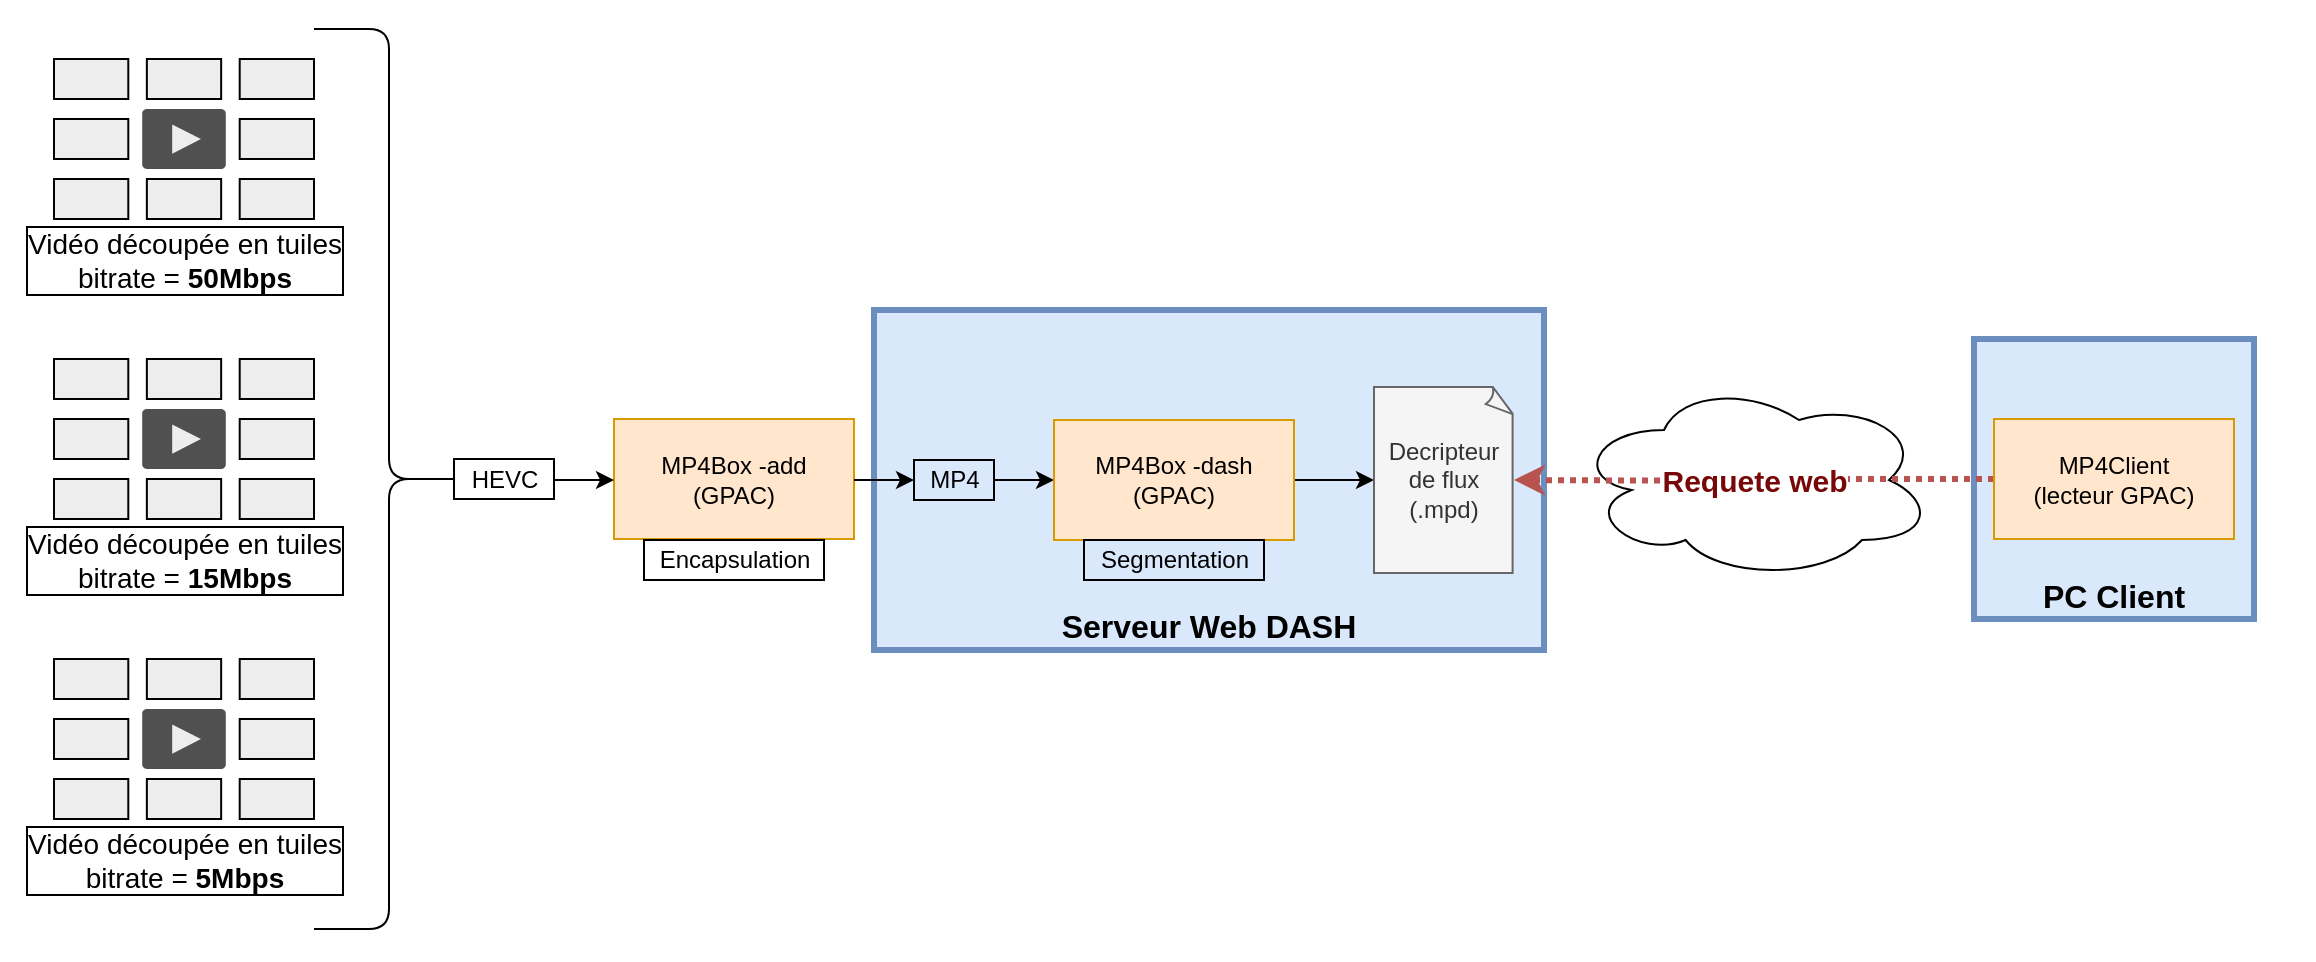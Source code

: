 <mxfile version="12.3.2" type="device" pages="1"><diagram id="StEysH0t6_RjpD9QTOvC" name="Page-1"><mxGraphModel dx="1408" dy="808" grid="1" gridSize="10" guides="1" tooltips="1" connect="1" arrows="1" fold="1" page="1" pageScale="1" pageWidth="827" pageHeight="1169" math="0" shadow="0"><root><mxCell id="0"/><mxCell id="1" parent="0"/><mxCell id="ADRcKmALJez2gktxV3RF-92" value="&lt;b&gt;&lt;font style=&quot;font-size: 16px&quot;&gt;Serveur Web DASH&lt;/font&gt;&lt;/b&gt;" style="rounded=0;whiteSpace=wrap;html=1;strokeColor=#6c8ebf;fontSize=15;verticalAlign=bottom;fillColor=#dae8fc;strokeWidth=3;" vertex="1" parent="1"><mxGeometry x="530" y="275" width="335" height="170" as="geometry"/></mxCell><mxCell id="ADRcKmALJez2gktxV3RF-75" value="" style="rounded=0;whiteSpace=wrap;html=1;strokeColor=none;strokeWidth=1;fontSize=15;fontColor=#780707;fillColor=none;" vertex="1" parent="1"><mxGeometry x="93" y="120" width="1157" height="480" as="geometry"/></mxCell><mxCell id="ADRcKmALJez2gktxV3RF-1" value="" style="group" vertex="1" connectable="0" parent="1"><mxGeometry x="100" y="149.5" width="170" height="120" as="geometry"/></mxCell><mxCell id="ADRcKmALJez2gktxV3RF-2" value="Vidéo découpée en tuiles&lt;br&gt;bitrate = &lt;b&gt;50Mbps&lt;/b&gt;" style="text;html=1;align=center;verticalAlign=middle;resizable=0;points=[];;autosize=1;labelBorderColor=#000000;fontSize=14;" vertex="1" parent="ADRcKmALJez2gktxV3RF-1"><mxGeometry y="80" width="170" height="40" as="geometry"/></mxCell><mxCell id="ADRcKmALJez2gktxV3RF-3" value="" style="group" vertex="1" connectable="0" parent="ADRcKmALJez2gktxV3RF-1"><mxGeometry x="20" width="130" height="80" as="geometry"/></mxCell><mxCell id="ADRcKmALJez2gktxV3RF-4" value="" style="rounded=0;whiteSpace=wrap;html=1;fillColor=#EDEDED;fontSize=14;" vertex="1" parent="ADRcKmALJez2gktxV3RF-3"><mxGeometry y="30" width="37.143" height="20" as="geometry"/></mxCell><mxCell id="ADRcKmALJez2gktxV3RF-5" value="" style="rounded=0;whiteSpace=wrap;html=1;fillColor=#EDEDED;fontSize=14;" vertex="1" parent="ADRcKmALJez2gktxV3RF-3"><mxGeometry x="46.429" width="37.143" height="20" as="geometry"/></mxCell><mxCell id="ADRcKmALJez2gktxV3RF-6" value="" style="rounded=0;whiteSpace=wrap;html=1;fillColor=#EDEDED;fontSize=14;" vertex="1" parent="ADRcKmALJez2gktxV3RF-3"><mxGeometry x="92.857" width="37.143" height="20" as="geometry"/></mxCell><mxCell id="ADRcKmALJez2gktxV3RF-7" value="" style="rounded=0;whiteSpace=wrap;html=1;fillColor=#EDEDED;fontSize=14;" vertex="1" parent="ADRcKmALJez2gktxV3RF-3"><mxGeometry x="92.857" y="30" width="37.143" height="20" as="geometry"/></mxCell><mxCell id="ADRcKmALJez2gktxV3RF-8" value="" style="rounded=0;whiteSpace=wrap;html=1;fillColor=#EDEDED;fontSize=14;" vertex="1" parent="ADRcKmALJez2gktxV3RF-3"><mxGeometry x="92.857" y="60" width="37.143" height="20" as="geometry"/></mxCell><mxCell id="ADRcKmALJez2gktxV3RF-9" value="" style="rounded=0;whiteSpace=wrap;html=1;fillColor=#EDEDED;fontSize=14;" vertex="1" parent="ADRcKmALJez2gktxV3RF-3"><mxGeometry x="46.429" y="60" width="37.143" height="20" as="geometry"/></mxCell><mxCell id="ADRcKmALJez2gktxV3RF-10" value="" style="rounded=0;whiteSpace=wrap;html=1;fillColor=#EDEDED;fontSize=14;" vertex="1" parent="ADRcKmALJez2gktxV3RF-3"><mxGeometry y="60" width="37.143" height="20" as="geometry"/></mxCell><mxCell id="ADRcKmALJez2gktxV3RF-11" value="" style="rounded=0;whiteSpace=wrap;html=1;fillColor=#EDEDED;fontSize=14;" vertex="1" parent="ADRcKmALJez2gktxV3RF-3"><mxGeometry x="46.429" y="30" width="37.143" height="20" as="geometry"/></mxCell><mxCell id="ADRcKmALJez2gktxV3RF-12" value="" style="rounded=0;whiteSpace=wrap;html=1;fillColor=#EDEDED;fontSize=14;" vertex="1" parent="ADRcKmALJez2gktxV3RF-3"><mxGeometry width="37.143" height="20" as="geometry"/></mxCell><mxCell id="ADRcKmALJez2gktxV3RF-13" value="" style="pointerEvents=1;shadow=0;dashed=0;html=1;strokeColor=none;fillColor=#505050;labelPosition=center;verticalLabelPosition=bottom;verticalAlign=top;outlineConnect=0;align=center;shape=mxgraph.office.concepts.video_play;" vertex="1" parent="ADRcKmALJez2gktxV3RF-3"><mxGeometry x="44.107" y="25" width="41.786" height="30" as="geometry"/></mxCell><mxCell id="ADRcKmALJez2gktxV3RF-14" value="" style="group" vertex="1" connectable="0" parent="1"><mxGeometry x="100" y="299.5" width="170" height="120" as="geometry"/></mxCell><mxCell id="ADRcKmALJez2gktxV3RF-15" value="Vidéo découpée en tuiles&lt;br&gt;bitrate = &lt;b&gt;15Mbps&lt;/b&gt;" style="text;html=1;align=center;verticalAlign=middle;resizable=0;points=[];;autosize=1;labelBorderColor=#000000;fontSize=14;" vertex="1" parent="ADRcKmALJez2gktxV3RF-14"><mxGeometry y="80" width="170" height="40" as="geometry"/></mxCell><mxCell id="ADRcKmALJez2gktxV3RF-16" value="" style="group" vertex="1" connectable="0" parent="ADRcKmALJez2gktxV3RF-14"><mxGeometry x="20" width="130" height="80" as="geometry"/></mxCell><mxCell id="ADRcKmALJez2gktxV3RF-17" value="" style="rounded=0;whiteSpace=wrap;html=1;fillColor=#EDEDED;fontSize=14;" vertex="1" parent="ADRcKmALJez2gktxV3RF-16"><mxGeometry y="30" width="37.143" height="20" as="geometry"/></mxCell><mxCell id="ADRcKmALJez2gktxV3RF-18" value="" style="rounded=0;whiteSpace=wrap;html=1;fillColor=#EDEDED;fontSize=14;" vertex="1" parent="ADRcKmALJez2gktxV3RF-16"><mxGeometry x="46.429" width="37.143" height="20" as="geometry"/></mxCell><mxCell id="ADRcKmALJez2gktxV3RF-19" value="" style="rounded=0;whiteSpace=wrap;html=1;fillColor=#EDEDED;fontSize=14;" vertex="1" parent="ADRcKmALJez2gktxV3RF-16"><mxGeometry x="92.857" width="37.143" height="20" as="geometry"/></mxCell><mxCell id="ADRcKmALJez2gktxV3RF-20" value="" style="rounded=0;whiteSpace=wrap;html=1;fillColor=#EDEDED;fontSize=14;" vertex="1" parent="ADRcKmALJez2gktxV3RF-16"><mxGeometry x="92.857" y="30" width="37.143" height="20" as="geometry"/></mxCell><mxCell id="ADRcKmALJez2gktxV3RF-21" value="" style="rounded=0;whiteSpace=wrap;html=1;fillColor=#EDEDED;fontSize=14;" vertex="1" parent="ADRcKmALJez2gktxV3RF-16"><mxGeometry x="92.857" y="60" width="37.143" height="20" as="geometry"/></mxCell><mxCell id="ADRcKmALJez2gktxV3RF-22" value="" style="rounded=0;whiteSpace=wrap;html=1;fillColor=#EDEDED;fontSize=14;" vertex="1" parent="ADRcKmALJez2gktxV3RF-16"><mxGeometry x="46.429" y="60" width="37.143" height="20" as="geometry"/></mxCell><mxCell id="ADRcKmALJez2gktxV3RF-23" value="" style="rounded=0;whiteSpace=wrap;html=1;fillColor=#EDEDED;fontSize=14;" vertex="1" parent="ADRcKmALJez2gktxV3RF-16"><mxGeometry y="60" width="37.143" height="20" as="geometry"/></mxCell><mxCell id="ADRcKmALJez2gktxV3RF-24" value="" style="rounded=0;whiteSpace=wrap;html=1;fillColor=#EDEDED;fontSize=14;" vertex="1" parent="ADRcKmALJez2gktxV3RF-16"><mxGeometry x="46.429" y="30" width="37.143" height="20" as="geometry"/></mxCell><mxCell id="ADRcKmALJez2gktxV3RF-25" value="" style="rounded=0;whiteSpace=wrap;html=1;fillColor=#EDEDED;fontSize=14;" vertex="1" parent="ADRcKmALJez2gktxV3RF-16"><mxGeometry width="37.143" height="20" as="geometry"/></mxCell><mxCell id="ADRcKmALJez2gktxV3RF-26" value="" style="pointerEvents=1;shadow=0;dashed=0;html=1;strokeColor=none;fillColor=#505050;labelPosition=center;verticalLabelPosition=bottom;verticalAlign=top;outlineConnect=0;align=center;shape=mxgraph.office.concepts.video_play;" vertex="1" parent="ADRcKmALJez2gktxV3RF-16"><mxGeometry x="44.107" y="25" width="41.786" height="30" as="geometry"/></mxCell><mxCell id="ADRcKmALJez2gktxV3RF-27" value="" style="group" vertex="1" connectable="0" parent="1"><mxGeometry x="100" y="449.5" width="170" height="120" as="geometry"/></mxCell><mxCell id="ADRcKmALJez2gktxV3RF-28" value="Vidéo découpée en tuiles&lt;br&gt;bitrate = &lt;b&gt;5Mbps&lt;/b&gt;" style="text;html=1;align=center;verticalAlign=middle;resizable=0;points=[];;autosize=1;labelBorderColor=#000000;fontSize=14;" vertex="1" parent="ADRcKmALJez2gktxV3RF-27"><mxGeometry y="80" width="170" height="40" as="geometry"/></mxCell><mxCell id="ADRcKmALJez2gktxV3RF-29" value="" style="group" vertex="1" connectable="0" parent="ADRcKmALJez2gktxV3RF-27"><mxGeometry x="20" width="130" height="80" as="geometry"/></mxCell><mxCell id="ADRcKmALJez2gktxV3RF-30" value="" style="rounded=0;whiteSpace=wrap;html=1;fillColor=#EDEDED;fontSize=14;" vertex="1" parent="ADRcKmALJez2gktxV3RF-29"><mxGeometry y="30" width="37.143" height="20" as="geometry"/></mxCell><mxCell id="ADRcKmALJez2gktxV3RF-31" value="" style="rounded=0;whiteSpace=wrap;html=1;fillColor=#EDEDED;fontSize=14;" vertex="1" parent="ADRcKmALJez2gktxV3RF-29"><mxGeometry x="46.429" width="37.143" height="20" as="geometry"/></mxCell><mxCell id="ADRcKmALJez2gktxV3RF-32" value="" style="rounded=0;whiteSpace=wrap;html=1;fillColor=#EDEDED;fontSize=14;" vertex="1" parent="ADRcKmALJez2gktxV3RF-29"><mxGeometry x="92.857" width="37.143" height="20" as="geometry"/></mxCell><mxCell id="ADRcKmALJez2gktxV3RF-33" value="" style="rounded=0;whiteSpace=wrap;html=1;fillColor=#EDEDED;fontSize=14;" vertex="1" parent="ADRcKmALJez2gktxV3RF-29"><mxGeometry x="92.857" y="30" width="37.143" height="20" as="geometry"/></mxCell><mxCell id="ADRcKmALJez2gktxV3RF-34" value="" style="rounded=0;whiteSpace=wrap;html=1;fillColor=#EDEDED;fontSize=14;" vertex="1" parent="ADRcKmALJez2gktxV3RF-29"><mxGeometry x="92.857" y="60" width="37.143" height="20" as="geometry"/></mxCell><mxCell id="ADRcKmALJez2gktxV3RF-35" value="" style="rounded=0;whiteSpace=wrap;html=1;fillColor=#EDEDED;fontSize=14;" vertex="1" parent="ADRcKmALJez2gktxV3RF-29"><mxGeometry x="46.429" y="60" width="37.143" height="20" as="geometry"/></mxCell><mxCell id="ADRcKmALJez2gktxV3RF-36" value="" style="rounded=0;whiteSpace=wrap;html=1;fillColor=#EDEDED;fontSize=14;" vertex="1" parent="ADRcKmALJez2gktxV3RF-29"><mxGeometry y="60" width="37.143" height="20" as="geometry"/></mxCell><mxCell id="ADRcKmALJez2gktxV3RF-37" value="" style="rounded=0;whiteSpace=wrap;html=1;fillColor=#EDEDED;fontSize=14;" vertex="1" parent="ADRcKmALJez2gktxV3RF-29"><mxGeometry x="46.429" y="30" width="37.143" height="20" as="geometry"/></mxCell><mxCell id="ADRcKmALJez2gktxV3RF-38" value="" style="rounded=0;whiteSpace=wrap;html=1;fillColor=#EDEDED;fontSize=14;" vertex="1" parent="ADRcKmALJez2gktxV3RF-29"><mxGeometry width="37.143" height="20" as="geometry"/></mxCell><mxCell id="ADRcKmALJez2gktxV3RF-39" value="" style="pointerEvents=1;shadow=0;dashed=0;html=1;strokeColor=none;fillColor=#505050;labelPosition=center;verticalLabelPosition=bottom;verticalAlign=top;outlineConnect=0;align=center;shape=mxgraph.office.concepts.video_play;" vertex="1" parent="ADRcKmALJez2gktxV3RF-29"><mxGeometry x="44.107" y="25" width="41.786" height="30" as="geometry"/></mxCell><mxCell id="ADRcKmALJez2gktxV3RF-44" value="" style="shape=curlyBracket;whiteSpace=wrap;html=1;rounded=1;rotation=180;aspect=fixed;" vertex="1" parent="1"><mxGeometry x="250" y="134.5" width="75" height="450" as="geometry"/></mxCell><mxCell id="ADRcKmALJez2gktxV3RF-48" value="HEVC" style="text;html=1;align=center;verticalAlign=middle;resizable=0;points=[];;autosize=1;strokeColor=#000000;" vertex="1" parent="1"><mxGeometry x="320" y="349.5" width="50" height="20" as="geometry"/></mxCell><mxCell id="ADRcKmALJez2gktxV3RF-79" value="MP4Box -add&lt;br&gt;(GPAC)" style="rounded=0;whiteSpace=wrap;html=1;fillColor=#ffe6cc;strokeColor=#d79b00;" vertex="1" parent="1"><mxGeometry x="400" y="329.5" width="120" height="60" as="geometry"/></mxCell><mxCell id="ADRcKmALJez2gktxV3RF-80" style="edgeStyle=orthogonalEdgeStyle;rounded=0;orthogonalLoop=1;jettySize=auto;html=1;entryX=0;entryY=0.5;entryDx=0;entryDy=0;" edge="1" parent="1" target="ADRcKmALJez2gktxV3RF-79"><mxGeometry relative="1" as="geometry"><mxPoint x="370" y="360" as="sourcePoint"/></mxGeometry></mxCell><mxCell id="ADRcKmALJez2gktxV3RF-81" style="edgeStyle=orthogonalEdgeStyle;rounded=0;orthogonalLoop=1;jettySize=auto;html=1;startArrow=classic;startFill=1;endArrow=none;endFill=0;" edge="1" parent="1" source="ADRcKmALJez2gktxV3RF-83"><mxGeometry relative="1" as="geometry"><mxPoint x="520" y="360" as="targetPoint"/></mxGeometry></mxCell><mxCell id="ADRcKmALJez2gktxV3RF-82" style="edgeStyle=orthogonalEdgeStyle;rounded=0;orthogonalLoop=1;jettySize=auto;html=1;entryX=0;entryY=0.5;entryDx=0;entryDy=0;startArrow=none;startFill=0;endArrow=classic;endFill=1;" edge="1" parent="1" source="ADRcKmALJez2gktxV3RF-83" target="ADRcKmALJez2gktxV3RF-86"><mxGeometry relative="1" as="geometry"/></mxCell><mxCell id="ADRcKmALJez2gktxV3RF-83" value="MP4" style="text;html=1;align=center;verticalAlign=middle;resizable=0;points=[];;autosize=1;strokeColor=#000000;" vertex="1" parent="1"><mxGeometry x="550" y="350" width="40" height="20" as="geometry"/></mxCell><mxCell id="ADRcKmALJez2gktxV3RF-84" value="Encapsulation" style="text;html=1;align=center;verticalAlign=middle;resizable=0;points=[];;autosize=1;strokeColor=#000000;" vertex="1" parent="1"><mxGeometry x="415" y="390" width="90" height="20" as="geometry"/></mxCell><mxCell id="ADRcKmALJez2gktxV3RF-85" style="edgeStyle=orthogonalEdgeStyle;rounded=0;orthogonalLoop=1;jettySize=auto;html=1;exitX=1;exitY=0.5;exitDx=0;exitDy=0;startArrow=none;startFill=0;endArrow=classic;endFill=1;entryX=0;entryY=0.5;entryDx=0;entryDy=0;entryPerimeter=0;" edge="1" parent="1" source="ADRcKmALJez2gktxV3RF-86" target="ADRcKmALJez2gktxV3RF-88"><mxGeometry relative="1" as="geometry"><mxPoint x="790" y="360" as="targetPoint"/></mxGeometry></mxCell><mxCell id="ADRcKmALJez2gktxV3RF-86" value="MP4Box -dash&lt;br&gt;(GPAC)" style="rounded=0;whiteSpace=wrap;html=1;fillColor=#ffe6cc;strokeColor=#d79b00;" vertex="1" parent="1"><mxGeometry x="620" y="330" width="120" height="60" as="geometry"/></mxCell><mxCell id="ADRcKmALJez2gktxV3RF-87" value="Segmentation" style="text;html=1;align=center;verticalAlign=middle;resizable=0;points=[];;autosize=1;strokeColor=#000000;" vertex="1" parent="1"><mxGeometry x="635" y="390" width="90" height="20" as="geometry"/></mxCell><mxCell id="ADRcKmALJez2gktxV3RF-88" value="Decripteur de flux&lt;br&gt;(.mpd)" style="whiteSpace=wrap;html=1;shape=mxgraph.basic.document;strokeColor=#666666;fillColor=#f5f5f5;fontColor=#333333;" vertex="1" parent="1"><mxGeometry x="780" y="313.5" width="70" height="93" as="geometry"/></mxCell><mxCell id="ADRcKmALJez2gktxV3RF-93" value="" style="ellipse;shape=cloud;whiteSpace=wrap;html=1;strokeColor=#000000;strokeWidth=1;fontSize=15;fontColor=#780707;verticalAlign=bottom;" vertex="1" parent="1"><mxGeometry x="880" y="310" width="180" height="100" as="geometry"/></mxCell><mxCell id="ADRcKmALJez2gktxV3RF-94" value="&lt;b&gt;&lt;font style=&quot;font-size: 16px&quot;&gt;PC Client&lt;/font&gt;&lt;/b&gt;" style="rounded=0;whiteSpace=wrap;html=1;strokeColor=#6c8ebf;fontSize=15;verticalAlign=bottom;fillColor=#dae8fc;strokeWidth=3;" vertex="1" parent="1"><mxGeometry x="1080" y="289.5" width="140" height="140" as="geometry"/></mxCell><mxCell id="ADRcKmALJez2gktxV3RF-95" style="edgeStyle=orthogonalEdgeStyle;rounded=0;orthogonalLoop=1;jettySize=auto;html=1;exitX=0;exitY=0.5;exitDx=0;exitDy=0;entryX=1;entryY=0.5;entryDx=0;entryDy=0;entryPerimeter=0;startArrow=none;startFill=0;endArrow=classic;endFill=1;dashed=1;strokeWidth=3;dashPattern=1 1;fillColor=#f8cecc;strokeColor=#b85450;" edge="1" parent="1" source="ADRcKmALJez2gktxV3RF-97"><mxGeometry relative="1" as="geometry"><mxPoint x="850" y="360" as="targetPoint"/></mxGeometry></mxCell><mxCell id="ADRcKmALJez2gktxV3RF-96" value="Requete web" style="text;html=1;align=center;verticalAlign=middle;resizable=0;points=[];;labelBackgroundColor=#ffffff;fontSize=15;labelBorderColor=none;fontStyle=1;fontColor=#780707;" vertex="1" connectable="0" parent="ADRcKmALJez2gktxV3RF-95"><mxGeometry x="-0.219" y="-1" relative="1" as="geometry"><mxPoint x="-26" y="1" as="offset"/></mxGeometry></mxCell><mxCell id="ADRcKmALJez2gktxV3RF-97" value="MP4Client&lt;br&gt;(lecteur GPAC)" style="rounded=0;whiteSpace=wrap;html=1;fillColor=#ffe6cc;strokeColor=#d79b00;" vertex="1" parent="1"><mxGeometry x="1090" y="329.5" width="120" height="60" as="geometry"/></mxCell></root></mxGraphModel></diagram></mxfile>